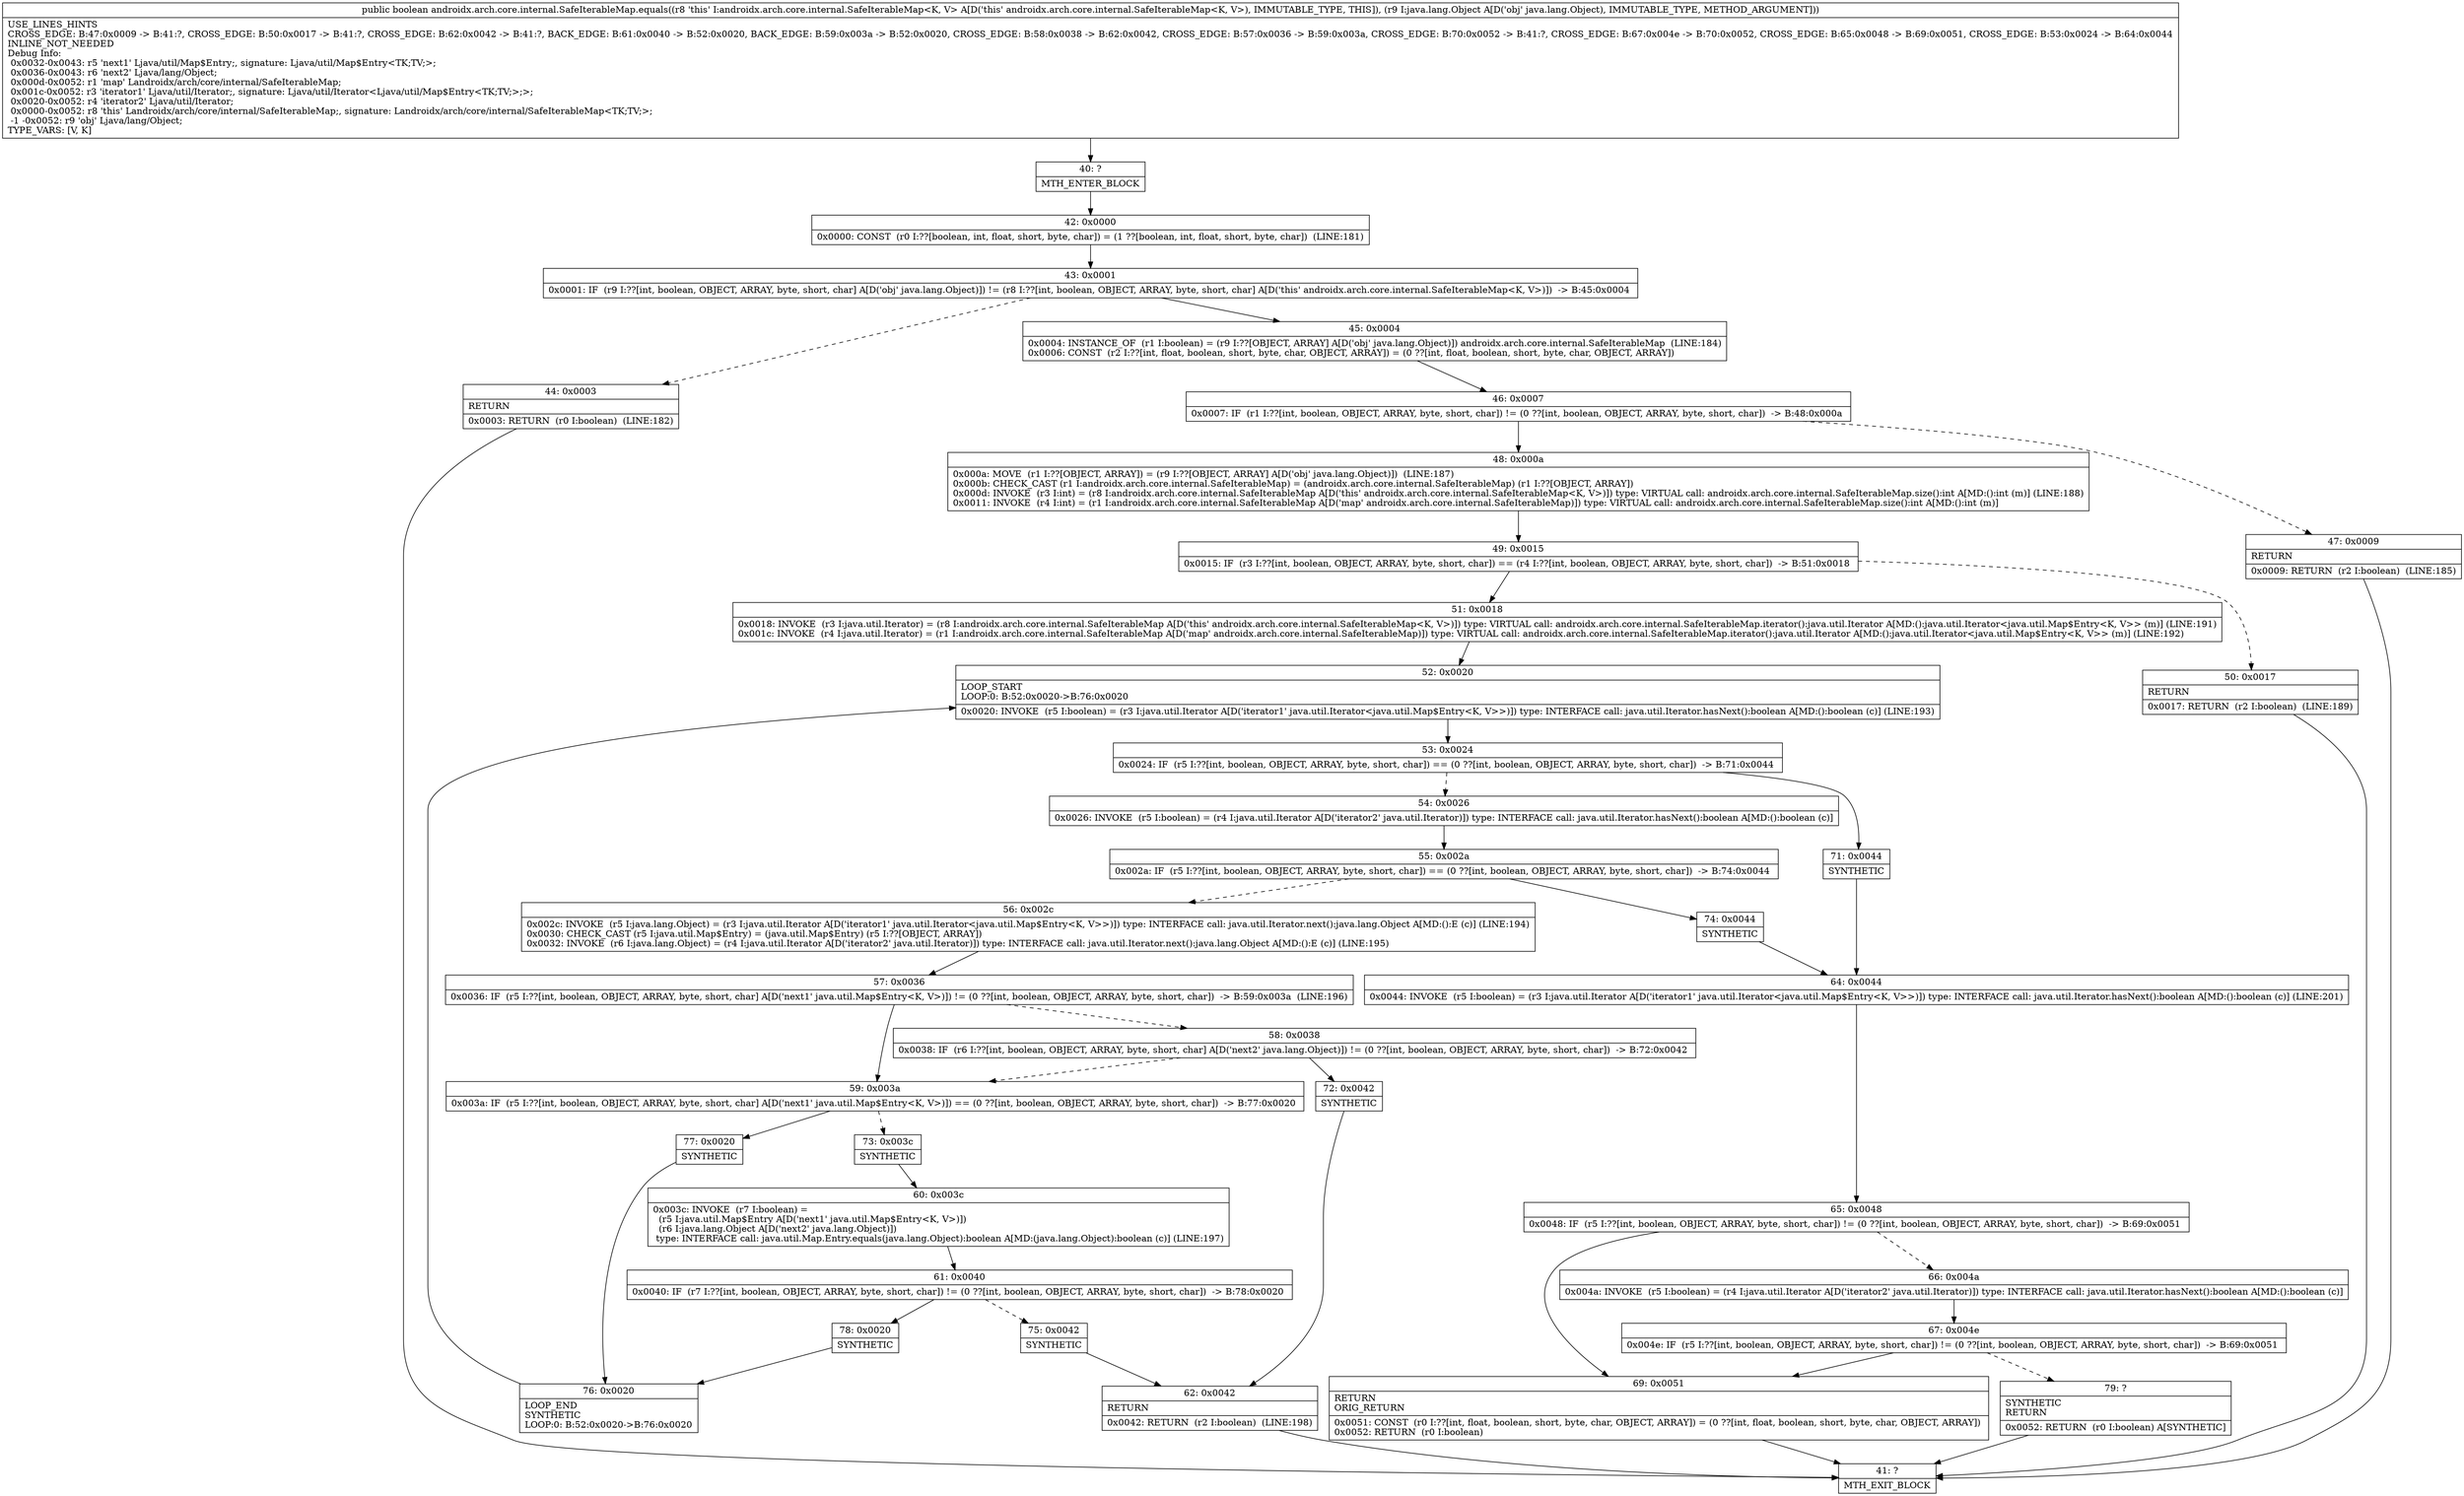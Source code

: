 digraph "CFG forandroidx.arch.core.internal.SafeIterableMap.equals(Ljava\/lang\/Object;)Z" {
Node_40 [shape=record,label="{40\:\ ?|MTH_ENTER_BLOCK\l}"];
Node_42 [shape=record,label="{42\:\ 0x0000|0x0000: CONST  (r0 I:??[boolean, int, float, short, byte, char]) = (1 ??[boolean, int, float, short, byte, char])  (LINE:181)\l}"];
Node_43 [shape=record,label="{43\:\ 0x0001|0x0001: IF  (r9 I:??[int, boolean, OBJECT, ARRAY, byte, short, char] A[D('obj' java.lang.Object)]) != (r8 I:??[int, boolean, OBJECT, ARRAY, byte, short, char] A[D('this' androidx.arch.core.internal.SafeIterableMap\<K, V\>)])  \-\> B:45:0x0004 \l}"];
Node_44 [shape=record,label="{44\:\ 0x0003|RETURN\l|0x0003: RETURN  (r0 I:boolean)  (LINE:182)\l}"];
Node_41 [shape=record,label="{41\:\ ?|MTH_EXIT_BLOCK\l}"];
Node_45 [shape=record,label="{45\:\ 0x0004|0x0004: INSTANCE_OF  (r1 I:boolean) = (r9 I:??[OBJECT, ARRAY] A[D('obj' java.lang.Object)]) androidx.arch.core.internal.SafeIterableMap  (LINE:184)\l0x0006: CONST  (r2 I:??[int, float, boolean, short, byte, char, OBJECT, ARRAY]) = (0 ??[int, float, boolean, short, byte, char, OBJECT, ARRAY]) \l}"];
Node_46 [shape=record,label="{46\:\ 0x0007|0x0007: IF  (r1 I:??[int, boolean, OBJECT, ARRAY, byte, short, char]) != (0 ??[int, boolean, OBJECT, ARRAY, byte, short, char])  \-\> B:48:0x000a \l}"];
Node_47 [shape=record,label="{47\:\ 0x0009|RETURN\l|0x0009: RETURN  (r2 I:boolean)  (LINE:185)\l}"];
Node_48 [shape=record,label="{48\:\ 0x000a|0x000a: MOVE  (r1 I:??[OBJECT, ARRAY]) = (r9 I:??[OBJECT, ARRAY] A[D('obj' java.lang.Object)])  (LINE:187)\l0x000b: CHECK_CAST (r1 I:androidx.arch.core.internal.SafeIterableMap) = (androidx.arch.core.internal.SafeIterableMap) (r1 I:??[OBJECT, ARRAY]) \l0x000d: INVOKE  (r3 I:int) = (r8 I:androidx.arch.core.internal.SafeIterableMap A[D('this' androidx.arch.core.internal.SafeIterableMap\<K, V\>)]) type: VIRTUAL call: androidx.arch.core.internal.SafeIterableMap.size():int A[MD:():int (m)] (LINE:188)\l0x0011: INVOKE  (r4 I:int) = (r1 I:androidx.arch.core.internal.SafeIterableMap A[D('map' androidx.arch.core.internal.SafeIterableMap)]) type: VIRTUAL call: androidx.arch.core.internal.SafeIterableMap.size():int A[MD:():int (m)]\l}"];
Node_49 [shape=record,label="{49\:\ 0x0015|0x0015: IF  (r3 I:??[int, boolean, OBJECT, ARRAY, byte, short, char]) == (r4 I:??[int, boolean, OBJECT, ARRAY, byte, short, char])  \-\> B:51:0x0018 \l}"];
Node_50 [shape=record,label="{50\:\ 0x0017|RETURN\l|0x0017: RETURN  (r2 I:boolean)  (LINE:189)\l}"];
Node_51 [shape=record,label="{51\:\ 0x0018|0x0018: INVOKE  (r3 I:java.util.Iterator) = (r8 I:androidx.arch.core.internal.SafeIterableMap A[D('this' androidx.arch.core.internal.SafeIterableMap\<K, V\>)]) type: VIRTUAL call: androidx.arch.core.internal.SafeIterableMap.iterator():java.util.Iterator A[MD:():java.util.Iterator\<java.util.Map$Entry\<K, V\>\> (m)] (LINE:191)\l0x001c: INVOKE  (r4 I:java.util.Iterator) = (r1 I:androidx.arch.core.internal.SafeIterableMap A[D('map' androidx.arch.core.internal.SafeIterableMap)]) type: VIRTUAL call: androidx.arch.core.internal.SafeIterableMap.iterator():java.util.Iterator A[MD:():java.util.Iterator\<java.util.Map$Entry\<K, V\>\> (m)] (LINE:192)\l}"];
Node_52 [shape=record,label="{52\:\ 0x0020|LOOP_START\lLOOP:0: B:52:0x0020\-\>B:76:0x0020\l|0x0020: INVOKE  (r5 I:boolean) = (r3 I:java.util.Iterator A[D('iterator1' java.util.Iterator\<java.util.Map$Entry\<K, V\>\>)]) type: INTERFACE call: java.util.Iterator.hasNext():boolean A[MD:():boolean (c)] (LINE:193)\l}"];
Node_53 [shape=record,label="{53\:\ 0x0024|0x0024: IF  (r5 I:??[int, boolean, OBJECT, ARRAY, byte, short, char]) == (0 ??[int, boolean, OBJECT, ARRAY, byte, short, char])  \-\> B:71:0x0044 \l}"];
Node_54 [shape=record,label="{54\:\ 0x0026|0x0026: INVOKE  (r5 I:boolean) = (r4 I:java.util.Iterator A[D('iterator2' java.util.Iterator)]) type: INTERFACE call: java.util.Iterator.hasNext():boolean A[MD:():boolean (c)]\l}"];
Node_55 [shape=record,label="{55\:\ 0x002a|0x002a: IF  (r5 I:??[int, boolean, OBJECT, ARRAY, byte, short, char]) == (0 ??[int, boolean, OBJECT, ARRAY, byte, short, char])  \-\> B:74:0x0044 \l}"];
Node_56 [shape=record,label="{56\:\ 0x002c|0x002c: INVOKE  (r5 I:java.lang.Object) = (r3 I:java.util.Iterator A[D('iterator1' java.util.Iterator\<java.util.Map$Entry\<K, V\>\>)]) type: INTERFACE call: java.util.Iterator.next():java.lang.Object A[MD:():E (c)] (LINE:194)\l0x0030: CHECK_CAST (r5 I:java.util.Map$Entry) = (java.util.Map$Entry) (r5 I:??[OBJECT, ARRAY]) \l0x0032: INVOKE  (r6 I:java.lang.Object) = (r4 I:java.util.Iterator A[D('iterator2' java.util.Iterator)]) type: INTERFACE call: java.util.Iterator.next():java.lang.Object A[MD:():E (c)] (LINE:195)\l}"];
Node_57 [shape=record,label="{57\:\ 0x0036|0x0036: IF  (r5 I:??[int, boolean, OBJECT, ARRAY, byte, short, char] A[D('next1' java.util.Map$Entry\<K, V\>)]) != (0 ??[int, boolean, OBJECT, ARRAY, byte, short, char])  \-\> B:59:0x003a  (LINE:196)\l}"];
Node_58 [shape=record,label="{58\:\ 0x0038|0x0038: IF  (r6 I:??[int, boolean, OBJECT, ARRAY, byte, short, char] A[D('next2' java.lang.Object)]) != (0 ??[int, boolean, OBJECT, ARRAY, byte, short, char])  \-\> B:72:0x0042 \l}"];
Node_72 [shape=record,label="{72\:\ 0x0042|SYNTHETIC\l}"];
Node_62 [shape=record,label="{62\:\ 0x0042|RETURN\l|0x0042: RETURN  (r2 I:boolean)  (LINE:198)\l}"];
Node_59 [shape=record,label="{59\:\ 0x003a|0x003a: IF  (r5 I:??[int, boolean, OBJECT, ARRAY, byte, short, char] A[D('next1' java.util.Map$Entry\<K, V\>)]) == (0 ??[int, boolean, OBJECT, ARRAY, byte, short, char])  \-\> B:77:0x0020 \l}"];
Node_73 [shape=record,label="{73\:\ 0x003c|SYNTHETIC\l}"];
Node_60 [shape=record,label="{60\:\ 0x003c|0x003c: INVOKE  (r7 I:boolean) = \l  (r5 I:java.util.Map$Entry A[D('next1' java.util.Map$Entry\<K, V\>)])\l  (r6 I:java.lang.Object A[D('next2' java.lang.Object)])\l type: INTERFACE call: java.util.Map.Entry.equals(java.lang.Object):boolean A[MD:(java.lang.Object):boolean (c)] (LINE:197)\l}"];
Node_61 [shape=record,label="{61\:\ 0x0040|0x0040: IF  (r7 I:??[int, boolean, OBJECT, ARRAY, byte, short, char]) != (0 ??[int, boolean, OBJECT, ARRAY, byte, short, char])  \-\> B:78:0x0020 \l}"];
Node_75 [shape=record,label="{75\:\ 0x0042|SYNTHETIC\l}"];
Node_78 [shape=record,label="{78\:\ 0x0020|SYNTHETIC\l}"];
Node_76 [shape=record,label="{76\:\ 0x0020|LOOP_END\lSYNTHETIC\lLOOP:0: B:52:0x0020\-\>B:76:0x0020\l}"];
Node_77 [shape=record,label="{77\:\ 0x0020|SYNTHETIC\l}"];
Node_74 [shape=record,label="{74\:\ 0x0044|SYNTHETIC\l}"];
Node_64 [shape=record,label="{64\:\ 0x0044|0x0044: INVOKE  (r5 I:boolean) = (r3 I:java.util.Iterator A[D('iterator1' java.util.Iterator\<java.util.Map$Entry\<K, V\>\>)]) type: INTERFACE call: java.util.Iterator.hasNext():boolean A[MD:():boolean (c)] (LINE:201)\l}"];
Node_65 [shape=record,label="{65\:\ 0x0048|0x0048: IF  (r5 I:??[int, boolean, OBJECT, ARRAY, byte, short, char]) != (0 ??[int, boolean, OBJECT, ARRAY, byte, short, char])  \-\> B:69:0x0051 \l}"];
Node_66 [shape=record,label="{66\:\ 0x004a|0x004a: INVOKE  (r5 I:boolean) = (r4 I:java.util.Iterator A[D('iterator2' java.util.Iterator)]) type: INTERFACE call: java.util.Iterator.hasNext():boolean A[MD:():boolean (c)]\l}"];
Node_67 [shape=record,label="{67\:\ 0x004e|0x004e: IF  (r5 I:??[int, boolean, OBJECT, ARRAY, byte, short, char]) != (0 ??[int, boolean, OBJECT, ARRAY, byte, short, char])  \-\> B:69:0x0051 \l}"];
Node_79 [shape=record,label="{79\:\ ?|SYNTHETIC\lRETURN\l|0x0052: RETURN  (r0 I:boolean) A[SYNTHETIC]\l}"];
Node_69 [shape=record,label="{69\:\ 0x0051|RETURN\lORIG_RETURN\l|0x0051: CONST  (r0 I:??[int, float, boolean, short, byte, char, OBJECT, ARRAY]) = (0 ??[int, float, boolean, short, byte, char, OBJECT, ARRAY]) \l0x0052: RETURN  (r0 I:boolean) \l}"];
Node_71 [shape=record,label="{71\:\ 0x0044|SYNTHETIC\l}"];
MethodNode[shape=record,label="{public boolean androidx.arch.core.internal.SafeIterableMap.equals((r8 'this' I:androidx.arch.core.internal.SafeIterableMap\<K, V\> A[D('this' androidx.arch.core.internal.SafeIterableMap\<K, V\>), IMMUTABLE_TYPE, THIS]), (r9 I:java.lang.Object A[D('obj' java.lang.Object), IMMUTABLE_TYPE, METHOD_ARGUMENT]))  | USE_LINES_HINTS\lCROSS_EDGE: B:47:0x0009 \-\> B:41:?, CROSS_EDGE: B:50:0x0017 \-\> B:41:?, CROSS_EDGE: B:62:0x0042 \-\> B:41:?, BACK_EDGE: B:61:0x0040 \-\> B:52:0x0020, BACK_EDGE: B:59:0x003a \-\> B:52:0x0020, CROSS_EDGE: B:58:0x0038 \-\> B:62:0x0042, CROSS_EDGE: B:57:0x0036 \-\> B:59:0x003a, CROSS_EDGE: B:70:0x0052 \-\> B:41:?, CROSS_EDGE: B:67:0x004e \-\> B:70:0x0052, CROSS_EDGE: B:65:0x0048 \-\> B:69:0x0051, CROSS_EDGE: B:53:0x0024 \-\> B:64:0x0044\lINLINE_NOT_NEEDED\lDebug Info:\l  0x0032\-0x0043: r5 'next1' Ljava\/util\/Map$Entry;, signature: Ljava\/util\/Map$Entry\<TK;TV;\>;\l  0x0036\-0x0043: r6 'next2' Ljava\/lang\/Object;\l  0x000d\-0x0052: r1 'map' Landroidx\/arch\/core\/internal\/SafeIterableMap;\l  0x001c\-0x0052: r3 'iterator1' Ljava\/util\/Iterator;, signature: Ljava\/util\/Iterator\<Ljava\/util\/Map$Entry\<TK;TV;\>;\>;\l  0x0020\-0x0052: r4 'iterator2' Ljava\/util\/Iterator;\l  0x0000\-0x0052: r8 'this' Landroidx\/arch\/core\/internal\/SafeIterableMap;, signature: Landroidx\/arch\/core\/internal\/SafeIterableMap\<TK;TV;\>;\l  \-1 \-0x0052: r9 'obj' Ljava\/lang\/Object;\lTYPE_VARS: [V, K]\l}"];
MethodNode -> Node_40;Node_40 -> Node_42;
Node_42 -> Node_43;
Node_43 -> Node_44[style=dashed];
Node_43 -> Node_45;
Node_44 -> Node_41;
Node_45 -> Node_46;
Node_46 -> Node_47[style=dashed];
Node_46 -> Node_48;
Node_47 -> Node_41;
Node_48 -> Node_49;
Node_49 -> Node_50[style=dashed];
Node_49 -> Node_51;
Node_50 -> Node_41;
Node_51 -> Node_52;
Node_52 -> Node_53;
Node_53 -> Node_54[style=dashed];
Node_53 -> Node_71;
Node_54 -> Node_55;
Node_55 -> Node_56[style=dashed];
Node_55 -> Node_74;
Node_56 -> Node_57;
Node_57 -> Node_58[style=dashed];
Node_57 -> Node_59;
Node_58 -> Node_59[style=dashed];
Node_58 -> Node_72;
Node_72 -> Node_62;
Node_62 -> Node_41;
Node_59 -> Node_73[style=dashed];
Node_59 -> Node_77;
Node_73 -> Node_60;
Node_60 -> Node_61;
Node_61 -> Node_75[style=dashed];
Node_61 -> Node_78;
Node_75 -> Node_62;
Node_78 -> Node_76;
Node_76 -> Node_52;
Node_77 -> Node_76;
Node_74 -> Node_64;
Node_64 -> Node_65;
Node_65 -> Node_66[style=dashed];
Node_65 -> Node_69;
Node_66 -> Node_67;
Node_67 -> Node_69;
Node_67 -> Node_79[style=dashed];
Node_79 -> Node_41;
Node_69 -> Node_41;
Node_71 -> Node_64;
}

